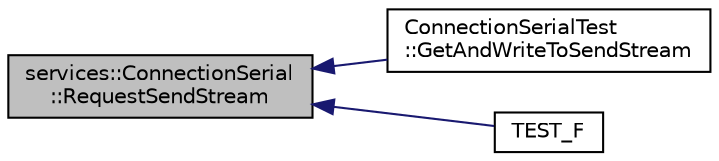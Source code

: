 digraph "services::ConnectionSerial::RequestSendStream"
{
 // INTERACTIVE_SVG=YES
  edge [fontname="Helvetica",fontsize="10",labelfontname="Helvetica",labelfontsize="10"];
  node [fontname="Helvetica",fontsize="10",shape=record];
  rankdir="LR";
  Node91 [label="services::ConnectionSerial\l::RequestSendStream",height=0.2,width=0.4,color="black", fillcolor="grey75", style="filled", fontcolor="black"];
  Node91 -> Node92 [dir="back",color="midnightblue",fontsize="10",style="solid",fontname="Helvetica"];
  Node92 [label="ConnectionSerialTest\l::GetAndWriteToSendStream",height=0.2,width=0.4,color="black", fillcolor="white", style="filled",URL="$d9/d48/class_connection_serial_test.html#ae66fa9e961ec749fac819dfc14b879e5"];
  Node91 -> Node93 [dir="back",color="midnightblue",fontsize="10",style="solid",fontname="Helvetica"];
  Node93 [label="TEST_F",height=0.2,width=0.4,color="black", fillcolor="white", style="filled",URL="$d9/db1/_test_connection_serial_8cpp.html#a0c5ffaf9332b13e085b2743fca491ec0"];
}
